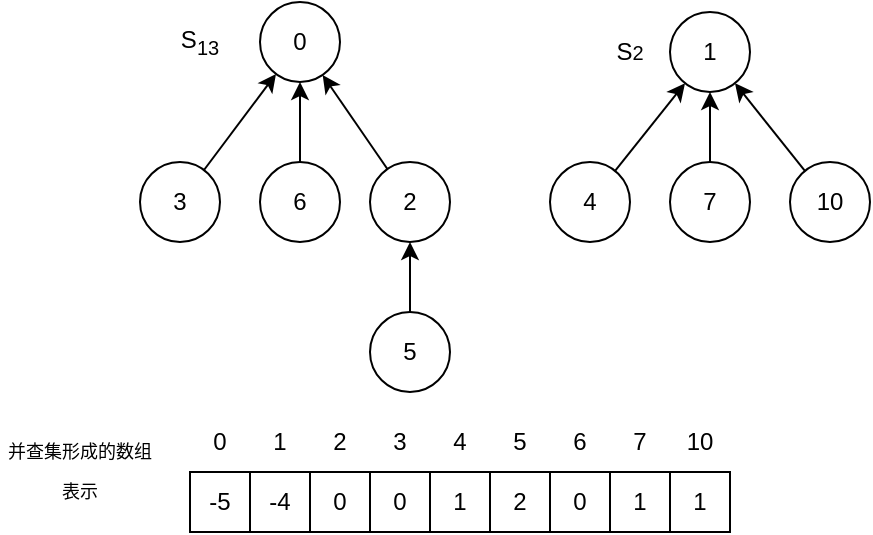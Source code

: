 <mxfile version="27.0.9">
  <diagram id="x9XNGW5LkidrqF7Gqg8y" name="Page-1">
    <mxGraphModel dx="888" dy="522" grid="1" gridSize="10" guides="1" tooltips="1" connect="1" arrows="1" fold="1" page="1" pageScale="1" pageWidth="850" pageHeight="1100" math="0" shadow="0">
      <root>
        <mxCell id="0" />
        <mxCell id="1" parent="0" />
        <mxCell id="3" value="0" style="ellipse;whiteSpace=wrap;html=1;aspect=fixed;flipH=1;flipV=1;" parent="1" vertex="1">
          <mxGeometry x="260" y="85" width="40" height="40" as="geometry" />
        </mxCell>
        <mxCell id="5" value="1" style="ellipse;whiteSpace=wrap;html=1;aspect=fixed;flipH=1;flipV=1;" parent="1" vertex="1">
          <mxGeometry x="465" y="90" width="40" height="40" as="geometry" />
        </mxCell>
        <mxCell id="7vG0Gbh248mzIWySEtUM-73" style="rounded=0;orthogonalLoop=1;jettySize=auto;html=1;" edge="1" parent="1" source="6" target="3">
          <mxGeometry relative="1" as="geometry" />
        </mxCell>
        <mxCell id="6" value="2" style="ellipse;whiteSpace=wrap;html=1;aspect=fixed;flipH=1;flipV=1;" parent="1" vertex="1">
          <mxGeometry x="315" y="165" width="40" height="40" as="geometry" />
        </mxCell>
        <mxCell id="50" style="edgeStyle=none;html=1;" parent="1" source="8" target="3" edge="1">
          <mxGeometry relative="1" as="geometry" />
        </mxCell>
        <mxCell id="8" value="3" style="ellipse;whiteSpace=wrap;html=1;aspect=fixed;flipH=1;flipV=1;" parent="1" vertex="1">
          <mxGeometry x="200" y="165" width="40" height="40" as="geometry" />
        </mxCell>
        <mxCell id="52" style="edgeStyle=none;html=1;" parent="1" source="9" target="5" edge="1">
          <mxGeometry relative="1" as="geometry" />
        </mxCell>
        <mxCell id="9" value="4" style="ellipse;whiteSpace=wrap;html=1;aspect=fixed;flipH=1;flipV=1;" parent="1" vertex="1">
          <mxGeometry x="405" y="165" width="40" height="40" as="geometry" />
        </mxCell>
        <mxCell id="55" style="edgeStyle=none;html=1;" parent="1" source="10" target="6" edge="1">
          <mxGeometry relative="1" as="geometry" />
        </mxCell>
        <mxCell id="10" value="5" style="ellipse;whiteSpace=wrap;html=1;aspect=fixed;flipH=1;flipV=1;" parent="1" vertex="1">
          <mxGeometry x="315" y="240" width="40" height="40" as="geometry" />
        </mxCell>
        <mxCell id="51" style="edgeStyle=none;html=1;" parent="1" source="11" target="3" edge="1">
          <mxGeometry relative="1" as="geometry" />
        </mxCell>
        <mxCell id="11" value="6" style="ellipse;whiteSpace=wrap;html=1;aspect=fixed;flipH=1;flipV=1;" parent="1" vertex="1">
          <mxGeometry x="260" y="165" width="40" height="40" as="geometry" />
        </mxCell>
        <mxCell id="53" style="edgeStyle=none;html=1;" parent="1" source="12" target="5" edge="1">
          <mxGeometry relative="1" as="geometry" />
        </mxCell>
        <mxCell id="12" value="7" style="ellipse;whiteSpace=wrap;html=1;aspect=fixed;flipH=1;flipV=1;" parent="1" vertex="1">
          <mxGeometry x="465" y="165" width="40" height="40" as="geometry" />
        </mxCell>
        <mxCell id="54" style="edgeStyle=none;html=1;" parent="1" source="13" target="5" edge="1">
          <mxGeometry relative="1" as="geometry" />
        </mxCell>
        <mxCell id="13" value="10" style="ellipse;whiteSpace=wrap;html=1;aspect=fixed;flipH=1;flipV=1;" parent="1" vertex="1">
          <mxGeometry x="525" y="165" width="40" height="40" as="geometry" />
        </mxCell>
        <mxCell id="49" value="&lt;div style=&quot;font-family: Consolas, &amp;quot;Courier New&amp;quot;, monospace; line-height: 19px;&quot;&gt;&lt;span style=&quot;&quot;&gt;&lt;font style=&quot;font-size: 9px;&quot;&gt;并查集形成的数组表示&lt;/font&gt;&lt;/span&gt;&lt;/div&gt;" style="text;html=1;strokeColor=none;fillColor=none;align=center;verticalAlign=middle;whiteSpace=wrap;rounded=0;fontColor=default;labelBackgroundColor=none;labelBorderColor=none;" parent="1" vertex="1">
          <mxGeometry x="130" y="305" width="80" height="30" as="geometry" />
        </mxCell>
        <mxCell id="56" value="S&lt;sub&gt;13&lt;/sub&gt;" style="text;html=1;strokeColor=none;fillColor=none;align=center;verticalAlign=middle;whiteSpace=wrap;rounded=0;" parent="1" vertex="1">
          <mxGeometry x="200" y="90" width="60" height="30" as="geometry" />
        </mxCell>
        <mxCell id="58" value="S&lt;span style=&quot;font-size: 10px;&quot;&gt;2&lt;/span&gt;" style="text;html=1;strokeColor=none;fillColor=none;align=center;verticalAlign=middle;whiteSpace=wrap;rounded=0;" parent="1" vertex="1">
          <mxGeometry x="415" y="95" width="60" height="30" as="geometry" />
        </mxCell>
        <mxCell id="28" value="-5" style="rounded=0;whiteSpace=wrap;html=1;" parent="1" vertex="1">
          <mxGeometry x="225" y="320" width="30" height="30" as="geometry" />
        </mxCell>
        <mxCell id="29" value="-4" style="rounded=0;whiteSpace=wrap;html=1;" parent="1" vertex="1">
          <mxGeometry x="255" y="320" width="30" height="30" as="geometry" />
        </mxCell>
        <mxCell id="30" value="0" style="rounded=0;whiteSpace=wrap;html=1;" parent="1" vertex="1">
          <mxGeometry x="285" y="320" width="30" height="30" as="geometry" />
        </mxCell>
        <mxCell id="31" value="0" style="rounded=0;whiteSpace=wrap;html=1;" parent="1" vertex="1">
          <mxGeometry x="315" y="320" width="30" height="30" as="geometry" />
        </mxCell>
        <mxCell id="32" value="1" style="rounded=0;whiteSpace=wrap;html=1;" parent="1" vertex="1">
          <mxGeometry x="345" y="320" width="30" height="30" as="geometry" />
        </mxCell>
        <mxCell id="33" value="2" style="rounded=0;whiteSpace=wrap;html=1;" parent="1" vertex="1">
          <mxGeometry x="375" y="320" width="30" height="30" as="geometry" />
        </mxCell>
        <mxCell id="34" value="0" style="rounded=0;whiteSpace=wrap;html=1;" parent="1" vertex="1">
          <mxGeometry x="405" y="320" width="30" height="30" as="geometry" />
        </mxCell>
        <mxCell id="35" value="1" style="rounded=0;whiteSpace=wrap;html=1;" parent="1" vertex="1">
          <mxGeometry x="435" y="320" width="30" height="30" as="geometry" />
        </mxCell>
        <mxCell id="36" value="1" style="rounded=0;whiteSpace=wrap;html=1;" parent="1" vertex="1">
          <mxGeometry x="465" y="320" width="30" height="30" as="geometry" />
        </mxCell>
        <mxCell id="37" value="0" style="text;html=1;strokeColor=none;fillColor=none;align=center;verticalAlign=middle;whiteSpace=wrap;rounded=0;" parent="1" vertex="1">
          <mxGeometry x="210" y="290" width="60" height="30" as="geometry" />
        </mxCell>
        <mxCell id="38" value="1" style="text;html=1;strokeColor=none;fillColor=none;align=center;verticalAlign=middle;whiteSpace=wrap;rounded=0;" parent="1" vertex="1">
          <mxGeometry x="240" y="290" width="60" height="30" as="geometry" />
        </mxCell>
        <mxCell id="39" value="2" style="text;html=1;strokeColor=none;fillColor=none;align=center;verticalAlign=middle;whiteSpace=wrap;rounded=0;" parent="1" vertex="1">
          <mxGeometry x="270" y="290" width="60" height="30" as="geometry" />
        </mxCell>
        <mxCell id="40" value="3" style="text;html=1;strokeColor=none;fillColor=none;align=center;verticalAlign=middle;whiteSpace=wrap;rounded=0;" parent="1" vertex="1">
          <mxGeometry x="300" y="290" width="60" height="30" as="geometry" />
        </mxCell>
        <mxCell id="41" value="4" style="text;html=1;strokeColor=none;fillColor=none;align=center;verticalAlign=middle;whiteSpace=wrap;rounded=0;" parent="1" vertex="1">
          <mxGeometry x="330" y="290" width="60" height="30" as="geometry" />
        </mxCell>
        <mxCell id="42" value="5" style="text;html=1;strokeColor=none;fillColor=none;align=center;verticalAlign=middle;whiteSpace=wrap;rounded=0;" parent="1" vertex="1">
          <mxGeometry x="360" y="290" width="60" height="30" as="geometry" />
        </mxCell>
        <mxCell id="43" value="6" style="text;html=1;strokeColor=none;fillColor=none;align=center;verticalAlign=middle;whiteSpace=wrap;rounded=0;" parent="1" vertex="1">
          <mxGeometry x="390" y="290" width="60" height="30" as="geometry" />
        </mxCell>
        <mxCell id="44" value="7" style="text;html=1;strokeColor=none;fillColor=none;align=center;verticalAlign=middle;whiteSpace=wrap;rounded=0;" parent="1" vertex="1">
          <mxGeometry x="420" y="290" width="60" height="30" as="geometry" />
        </mxCell>
        <mxCell id="45" value="10" style="text;html=1;strokeColor=none;fillColor=none;align=center;verticalAlign=middle;whiteSpace=wrap;rounded=0;" parent="1" vertex="1">
          <mxGeometry x="450" y="290" width="60" height="30" as="geometry" />
        </mxCell>
      </root>
    </mxGraphModel>
  </diagram>
</mxfile>
